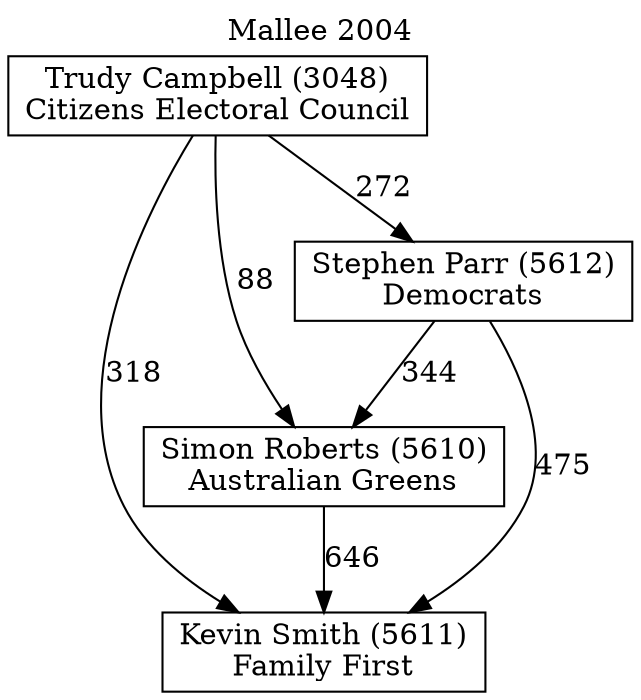 // House preference flow
digraph "Kevin Smith (5611)_Mallee_2004" {
	graph [label="Mallee 2004" labelloc=t mclimit=10]
	node [shape=box]
	"Kevin Smith (5611)" [label="Kevin Smith (5611)
Family First"]
	"Simon Roberts (5610)" [label="Simon Roberts (5610)
Australian Greens"]
	"Stephen Parr (5612)" [label="Stephen Parr (5612)
Democrats"]
	"Trudy Campbell (3048)" [label="Trudy Campbell (3048)
Citizens Electoral Council"]
	"Simon Roberts (5610)" -> "Kevin Smith (5611)" [label=646]
	"Stephen Parr (5612)" -> "Simon Roberts (5610)" [label=344]
	"Trudy Campbell (3048)" -> "Stephen Parr (5612)" [label=272]
	"Stephen Parr (5612)" -> "Kevin Smith (5611)" [label=475]
	"Trudy Campbell (3048)" -> "Kevin Smith (5611)" [label=318]
	"Trudy Campbell (3048)" -> "Simon Roberts (5610)" [label=88]
}

